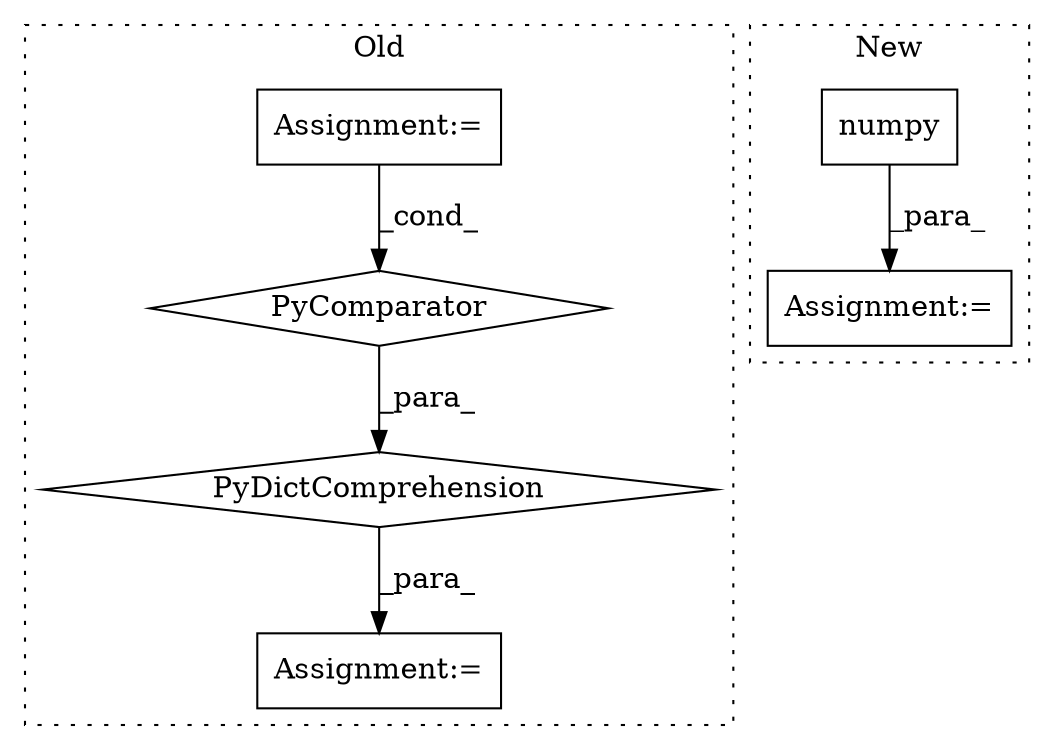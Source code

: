 digraph G {
subgraph cluster0 {
1 [label="PyDictComprehension" a="110" s="4128" l="157" shape="diamond"];
3 [label="PyComparator" a="113" s="4229" l="48" shape="diamond"];
4 [label="Assignment:=" a="7" s="4116" l="12" shape="box"];
6 [label="Assignment:=" a="7" s="4229" l="48" shape="box"];
label = "Old";
style="dotted";
}
subgraph cluster1 {
2 [label="numpy" a="32" s="8586" l="7" shape="box"];
5 [label="Assignment:=" a="7" s="8555" l="1" shape="box"];
label = "New";
style="dotted";
}
1 -> 4 [label="_para_"];
2 -> 5 [label="_para_"];
3 -> 1 [label="_para_"];
6 -> 3 [label="_cond_"];
}